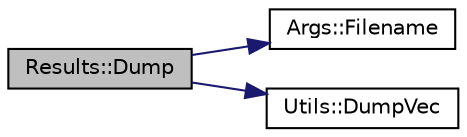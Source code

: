digraph "Results::Dump"
{
 // INTERACTIVE_SVG=YES
  edge [fontname="Helvetica",fontsize="10",labelfontname="Helvetica",labelfontsize="10"];
  node [fontname="Helvetica",fontsize="10",shape=record];
  rankdir="LR";
  Node2 [label="Results::Dump",height=0.2,width=0.4,color="black", fillcolor="grey75", style="filled", fontcolor="black"];
  Node2 -> Node3 [color="midnightblue",fontsize="10",style="solid",fontname="Helvetica"];
  Node3 [label="Args::Filename",height=0.2,width=0.4,color="black", fillcolor="white", style="filled",URL="$structArgs.html#aff027a269cf379ef43b568a4473a80ed",tooltip="Generate filename based on arguments. "];
  Node2 -> Node4 [color="midnightblue",fontsize="10",style="solid",fontname="Helvetica"];
  Node4 [label="Utils::DumpVec",height=0.2,width=0.4,color="black", fillcolor="white", style="filled",URL="$namespaceUtils.html#a459fa307eb939ab076074a2d77cb5b6c",tooltip="Dump/save vector to file stream,. "];
}

